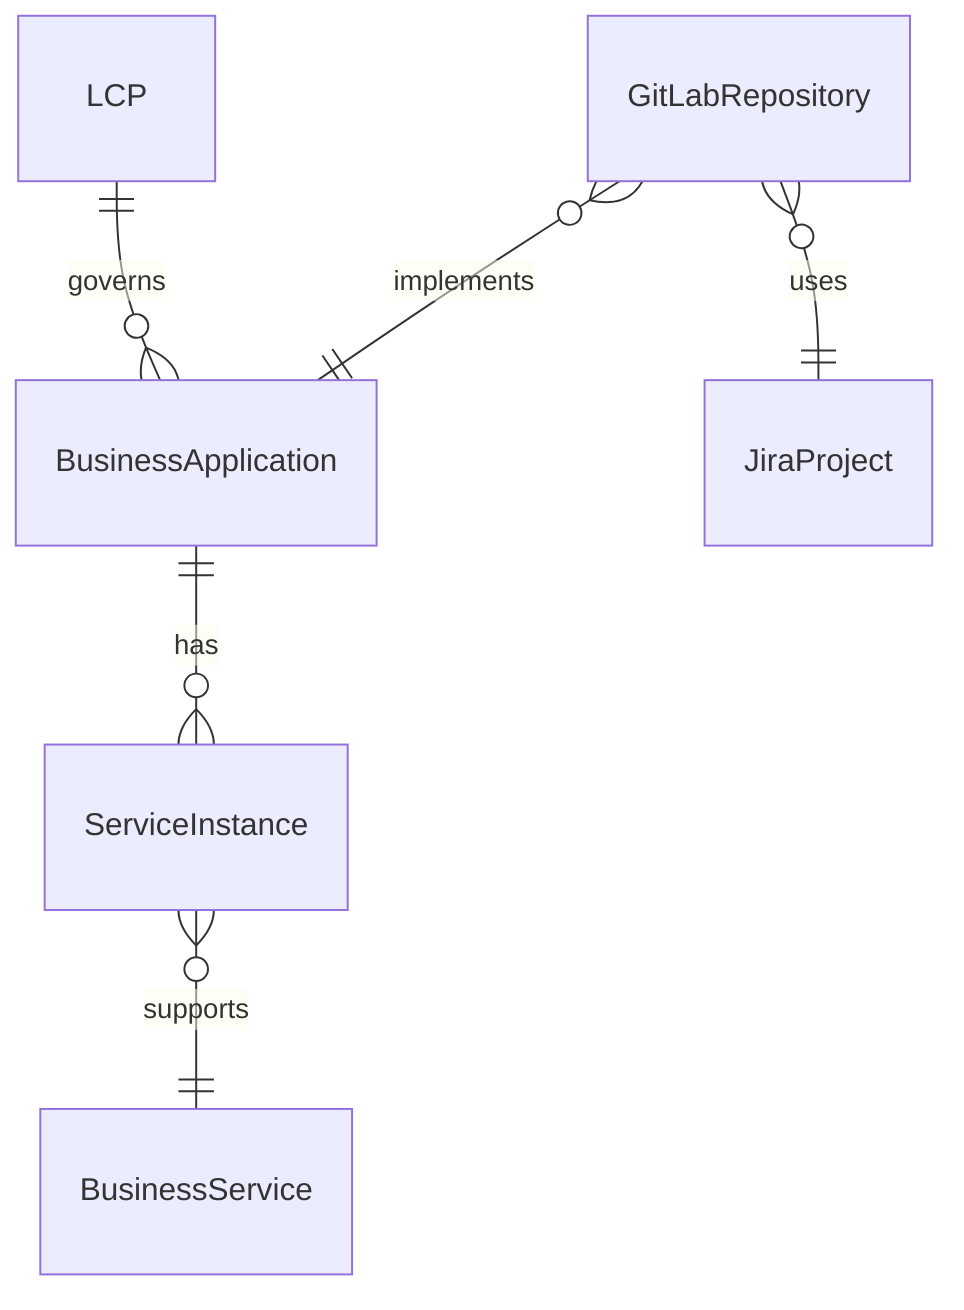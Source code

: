 erDiagram
    LCP ||--o{ BusinessApplication : governs
    GitLabRepository }o--|| BusinessApplication : implements
    GitLabRepository }o--|| JiraProject : uses
    BusinessApplication ||--o{ ServiceInstance : has
    ServiceInstance }o--|| BusinessService : supports